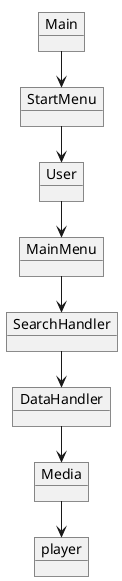 @startuml
!pragma layout smetana

object Main
object StartMenu
object MainMenu
object Media
object DataHandler
object User
object SearchHandler
object player



Main --> StartMenu
StartMenu --> User
User --> MainMenu
MainMenu --> SearchHandler
SearchHandler --> DataHandler
DataHandler --> Media
Media --> player








@enduml